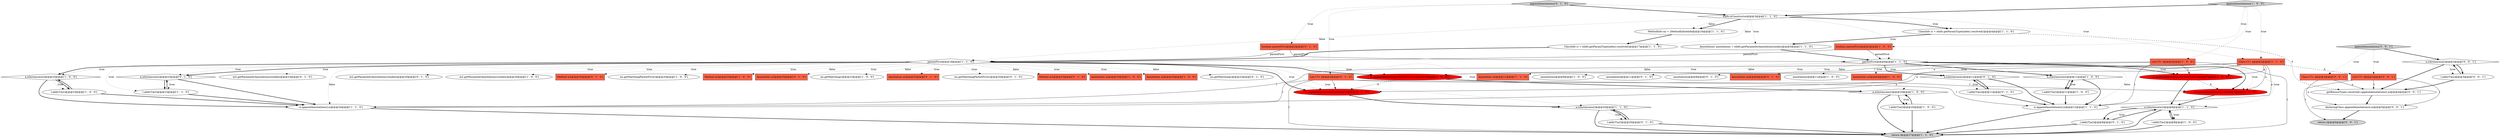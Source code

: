 digraph {
0 [style = filled, label = "m2.getParameterAnnotations()(index(@@@20@@@['1', '0', '0']", fillcolor = white, shape = ellipse image = "AAA0AAABBB1BBB"];
11 [style = filled, label = "l.add((T)a2)@@@11@@@['1', '0', '0']", fillcolor = white, shape = ellipse image = "AAA0AAABBB1BBB"];
25 [style = filled, label = "ClassInfo ci = eInfo.getParamType(index).resolved()@@@4@@@['1', '1', '0']", fillcolor = white, shape = ellipse image = "AAA0AAABBB1BBB"];
43 [style = filled, label = "Method m2@@@20@@@['0', '1', '0']", fillcolor = tomato, shape = box image = "AAA0AAABBB2BBB"];
27 [style = filled, label = "parentFirst@@@18@@@['1', '1', '0']", fillcolor = white, shape = diamond image = "AAA0AAABBB1BBB"];
10 [style = filled, label = "mi.getMatchingParentFirst()@@@20@@@['1', '0', '0']", fillcolor = white, shape = ellipse image = "AAA0AAABBB1BBB"];
13 [style = filled, label = "Method m2@@@23@@@['1', '0', '0']", fillcolor = tomato, shape = box image = "AAA0AAABBB1BBB"];
62 [style = filled, label = "getReturnType().resolved().appendAnnotations(l,a)@@@4@@@['0', '0', '1']", fillcolor = white, shape = ellipse image = "AAA0AAABBB3BBB"];
55 [style = filled, label = "Annotation a2@@@8@@@['0', '1', '0']", fillcolor = tomato, shape = box image = "AAA0AAABBB2BBB"];
23 [style = filled, label = "appendAnnotations['1', '0', '0']", fillcolor = lightgray, shape = diamond image = "AAA0AAABBB1BBB"];
2 [style = filled, label = "a.isInstance(a2)@@@11@@@['1', '0', '0']", fillcolor = white, shape = diamond image = "AAA0AAABBB1BBB"];
44 [style = filled, label = "boolean parentFirst@@@2@@@['0', '1', '0']", fillcolor = tomato, shape = box image = "AAA0AAABBB2BBB"];
60 [style = filled, label = "return l@@@6@@@['0', '0', '1']", fillcolor = lightgray, shape = ellipse image = "AAA0AAABBB3BBB"];
40 [style = filled, label = "Annotation a2@@@20@@@['0', '1', '0']", fillcolor = tomato, shape = box image = "AAA0AAABBB2BBB"];
14 [style = filled, label = "mi.getMatching()@@@23@@@['1', '0', '0']", fillcolor = white, shape = ellipse image = "AAA0AAABBB1BBB"];
49 [style = filled, label = "Annotation a2@@@23@@@['0', '1', '0']", fillcolor = tomato, shape = box image = "AAA0AAABBB2BBB"];
57 [style = filled, label = "a.isInstance(a2)@@@3@@@['0', '0', '1']", fillcolor = white, shape = diamond image = "AAA0AAABBB3BBB"];
4 [style = filled, label = "ci.appendAnnotationsParentFirst(l,a)@@@7@@@['1', '0', '0']", fillcolor = red, shape = ellipse image = "AAA1AAABBB1BBB"];
6 [style = filled, label = "Annotation(( annotations = eInfo.getParameterAnnotations(index)@@@5@@@['1', '1', '0']", fillcolor = white, shape = ellipse image = "AAA0AAABBB1BBB"];
39 [style = filled, label = "a.isInstance(a2)@@@23@@@['0', '1', '0']", fillcolor = white, shape = diamond image = "AAA0AAABBB2BBB"];
3 [style = filled, label = "l.add((T)a2)@@@23@@@['1', '0', '0']", fillcolor = white, shape = ellipse image = "AAA0AAABBB1BBB"];
34 [style = filled, label = "ClassInfo ci = eInfo.getParamType(index).resolved()@@@17@@@['1', '1', '0']", fillcolor = white, shape = ellipse image = "AAA0AAABBB1BBB"];
46 [style = filled, label = "mi.getMatchingParentFirst()@@@20@@@['0', '1', '0']", fillcolor = white, shape = ellipse image = "AAA0AAABBB2BBB"];
41 [style = filled, label = "l.add((T)a2)@@@11@@@['0', '1', '0']", fillcolor = white, shape = ellipse image = "AAA0AAABBB2BBB"];
59 [style = filled, label = "declaringClass.appendAnnotations(l,a)@@@5@@@['0', '0', '1']", fillcolor = white, shape = ellipse image = "AAA0AAABBB3BBB"];
9 [style = filled, label = "annotations@@@11@@@['1', '0', '0']", fillcolor = white, shape = ellipse image = "AAA0AAABBB1BBB"];
61 [style = filled, label = "Class<T> a@@@2@@@['0', '0', '1']", fillcolor = tomato, shape = box image = "AAA0AAABBB3BBB"];
42 [style = filled, label = "appendAnnotations['0', '1', '0']", fillcolor = lightgray, shape = diamond image = "AAA0AAABBB2BBB"];
19 [style = filled, label = "ci.appendAnnotations(l,a)@@@24@@@['1', '1', '0']", fillcolor = white, shape = ellipse image = "AAA0AAABBB1BBB"];
32 [style = filled, label = "Annotation a2@@@8@@@['1', '0', '0']", fillcolor = tomato, shape = box image = "AAA0AAABBB1BBB"];
63 [style = filled, label = "List<T> l@@@2@@@['0', '0', '1']", fillcolor = tomato, shape = box image = "AAA0AAABBB3BBB"];
18 [style = filled, label = "a.isInstance(a2)@@@20@@@['1', '0', '0']", fillcolor = white, shape = diamond image = "AAA0AAABBB1BBB"];
33 [style = filled, label = "a.isInstance(a2)@@@8@@@['1', '1', '0']", fillcolor = white, shape = diamond image = "AAA0AAABBB1BBB"];
50 [style = filled, label = "Method m2@@@23@@@['0', '1', '0']", fillcolor = tomato, shape = box image = "AAA0AAABBB2BBB"];
12 [style = filled, label = "l.add((T)a2)@@@20@@@['1', '0', '0']", fillcolor = white, shape = ellipse image = "AAA0AAABBB1BBB"];
5 [style = filled, label = "Annotation a2@@@23@@@['1', '0', '0']", fillcolor = tomato, shape = box image = "AAA0AAABBB1BBB"];
17 [style = filled, label = "eInfo.isConstructor@@@3@@@['1', '1', '0']", fillcolor = white, shape = diamond image = "AAA0AAABBB1BBB"];
45 [style = filled, label = "a.isInstance(a2)@@@11@@@['0', '1', '0']", fillcolor = white, shape = diamond image = "AAA0AAABBB2BBB"];
22 [style = filled, label = "ci.appendAnnotations(l,a)@@@12@@@['1', '1', '0']", fillcolor = white, shape = ellipse image = "AAA0AAABBB1BBB"];
24 [style = filled, label = "ci.appendAnnotationsParentFirst(l,a)@@@19@@@['1', '0', '0']", fillcolor = red, shape = ellipse image = "AAA1AAABBB1BBB"];
20 [style = filled, label = "boolean parentFirst@@@2@@@['1', '0', '0']", fillcolor = tomato, shape = box image = "AAA0AAABBB1BBB"];
35 [style = filled, label = "l.add((T)a2)@@@23@@@['1', '1', '0']", fillcolor = white, shape = ellipse image = "AAA0AAABBB1BBB"];
21 [style = filled, label = "parentFirst@@@6@@@['1', '1', '0']", fillcolor = white, shape = diamond image = "AAA0AAABBB1BBB"];
29 [style = filled, label = "MethodInfo mi = (MethodInfo)eInfo@@@16@@@['1', '1', '0']", fillcolor = white, shape = ellipse image = "AAA0AAABBB1BBB"];
30 [style = filled, label = "Class<T> a@@@2@@@['1', '1', '0']", fillcolor = tomato, shape = box image = "AAA0AAABBB1BBB"];
48 [style = filled, label = "l.add((T)a2)@@@20@@@['0', '1', '0']", fillcolor = white, shape = ellipse image = "AAA0AAABBB2BBB"];
8 [style = filled, label = "Annotation a2@@@20@@@['1', '0', '0']", fillcolor = tomato, shape = box image = "AAA0AAABBB1BBB"];
52 [style = filled, label = "mi.getMatching()@@@23@@@['0', '1', '0']", fillcolor = white, shape = ellipse image = "AAA0AAABBB2BBB"];
58 [style = filled, label = "l.add((T)a2)@@@3@@@['0', '0', '1']", fillcolor = white, shape = ellipse image = "AAA0AAABBB3BBB"];
51 [style = filled, label = "ci.appendAnnotations(l,a)@@@19@@@['0', '1', '0']", fillcolor = red, shape = ellipse image = "AAA1AAABBB2BBB"];
56 [style = filled, label = "ci.appendAnnotations(l,a)@@@7@@@['0', '1', '0']", fillcolor = red, shape = ellipse image = "AAA1AAABBB2BBB"];
16 [style = filled, label = "Annotation a2@@@11@@@['1', '1', '0']", fillcolor = tomato, shape = box image = "AAA0AAABBB1BBB"];
1 [style = filled, label = "annotations@@@8@@@['1', '0', '0']", fillcolor = white, shape = ellipse image = "AAA0AAABBB1BBB"];
37 [style = filled, label = "m2.getParameterAnnotations()(index(@@@23@@@['0', '1', '0']", fillcolor = white, shape = ellipse image = "AAA0AAABBB2BBB"];
38 [style = filled, label = "annotations@@@11@@@['0', '1', '0']", fillcolor = white, shape = ellipse image = "AAA0AAABBB2BBB"];
28 [style = filled, label = "a.isInstance(a2)@@@20@@@['1', '1', '0']", fillcolor = white, shape = diamond image = "AAA0AAABBB1BBB"];
47 [style = filled, label = "m2.getParameterAnnotations()(index(@@@20@@@['0', '1', '0']", fillcolor = white, shape = ellipse image = "AAA0AAABBB2BBB"];
15 [style = filled, label = "return l@@@27@@@['1', '1', '0']", fillcolor = lightgray, shape = ellipse image = "AAA0AAABBB1BBB"];
31 [style = filled, label = "a.isInstance(a2)@@@23@@@['1', '0', '0']", fillcolor = white, shape = diamond image = "AAA0AAABBB1BBB"];
54 [style = filled, label = "annotations@@@8@@@['0', '1', '0']", fillcolor = white, shape = ellipse image = "AAA0AAABBB2BBB"];
26 [style = filled, label = "List<T> l@@@2@@@['1', '0', '0']", fillcolor = tomato, shape = box image = "AAA0AAABBB1BBB"];
64 [style = filled, label = "appendAnnotations['0', '0', '1']", fillcolor = lightgray, shape = diamond image = "AAA0AAABBB3BBB"];
7 [style = filled, label = "l.add((T)a2)@@@8@@@['1', '0', '0']", fillcolor = white, shape = ellipse image = "AAA0AAABBB1BBB"];
53 [style = filled, label = "List<T> l@@@2@@@['0', '1', '0']", fillcolor = tomato, shape = box image = "AAA0AAABBB2BBB"];
36 [style = filled, label = "l.add((T)a2)@@@8@@@['0', '1', '0']", fillcolor = white, shape = ellipse image = "AAA0AAABBB2BBB"];
17->25 [style = bold, label=""];
4->56 [style = dashed, label="0"];
30->56 [style = solid, label="a"];
39->19 [style = bold, label=""];
27->47 [style = dotted, label="true"];
22->15 [style = bold, label=""];
44->21 [style = solid, label="parentFirst"];
26->22 [style = solid, label="l"];
17->6 [style = dotted, label="true"];
57->62 [style = bold, label=""];
53->15 [style = solid, label="l"];
27->49 [style = dotted, label="true"];
57->58 [style = bold, label=""];
29->34 [style = bold, label=""];
25->6 [style = bold, label=""];
36->33 [style = bold, label=""];
21->2 [style = bold, label=""];
2->11 [style = dotted, label="true"];
21->56 [style = dotted, label="true"];
26->15 [style = solid, label="l"];
58->62 [style = bold, label=""];
21->56 [style = bold, label=""];
53->19 [style = solid, label="l"];
26->24 [style = solid, label="l"];
3->19 [style = bold, label=""];
45->22 [style = bold, label=""];
27->52 [style = dotted, label="false"];
12->18 [style = bold, label=""];
23->17 [style = bold, label=""];
41->45 [style = bold, label=""];
27->51 [style = bold, label=""];
31->3 [style = dotted, label="true"];
41->22 [style = bold, label=""];
19->15 [style = bold, label=""];
27->18 [style = dotted, label="true"];
27->35 [style = dotted, label="true"];
27->13 [style = dotted, label="false"];
53->22 [style = solid, label="l"];
30->63 [style = dashed, label="0"];
39->35 [style = dotted, label="true"];
33->7 [style = bold, label=""];
45->41 [style = bold, label=""];
51->28 [style = bold, label=""];
59->60 [style = bold, label=""];
33->15 [style = bold, label=""];
26->4 [style = solid, label="l"];
27->50 [style = dotted, label="false"];
18->15 [style = bold, label=""];
30->4 [style = solid, label="a"];
18->12 [style = bold, label=""];
24->51 [style = dashed, label="0"];
27->31 [style = bold, label=""];
21->32 [style = dotted, label="true"];
27->24 [style = dotted, label="true"];
27->8 [style = dotted, label="true"];
30->19 [style = solid, label="a"];
30->51 [style = solid, label="a"];
24->18 [style = bold, label=""];
17->34 [style = dotted, label="false"];
21->33 [style = dotted, label="true"];
7->33 [style = bold, label=""];
21->45 [style = bold, label=""];
21->54 [style = dotted, label="true"];
39->35 [style = bold, label=""];
33->36 [style = bold, label=""];
42->30 [style = dotted, label="true"];
31->3 [style = bold, label=""];
48->28 [style = bold, label=""];
17->21 [style = dotted, label="true"];
56->33 [style = bold, label=""];
64->57 [style = bold, label=""];
21->4 [style = bold, label=""];
44->27 [style = solid, label="parentFirst"];
27->40 [style = dotted, label="true"];
17->29 [style = dotted, label="false"];
21->16 [style = dotted, label="false"];
27->39 [style = dotted, label="true"];
42->44 [style = dotted, label="true"];
6->21 [style = bold, label=""];
35->39 [style = bold, label=""];
61->62 [style = solid, label="a"];
58->57 [style = bold, label=""];
21->2 [style = dotted, label="true"];
21->9 [style = dotted, label="false"];
4->33 [style = bold, label=""];
27->37 [style = dotted, label="true"];
63->60 [style = solid, label="l"];
45->41 [style = dotted, label="true"];
42->53 [style = dotted, label="true"];
25->62 [style = dashed, label="0"];
57->58 [style = dotted, label="true"];
23->20 [style = dotted, label="true"];
20->21 [style = solid, label="parentFirst"];
27->39 [style = bold, label=""];
17->25 [style = dotted, label="true"];
27->46 [style = dotted, label="true"];
21->38 [style = dotted, label="false"];
27->31 [style = dotted, label="true"];
63->59 [style = solid, label="l"];
11->22 [style = bold, label=""];
7->15 [style = bold, label=""];
27->24 [style = bold, label=""];
30->24 [style = solid, label="a"];
27->51 [style = dotted, label="true"];
21->22 [style = dotted, label="false"];
21->45 [style = dotted, label="true"];
2->11 [style = bold, label=""];
31->19 [style = bold, label=""];
33->7 [style = dotted, label="true"];
62->59 [style = bold, label=""];
27->19 [style = dotted, label="false"];
26->19 [style = solid, label="l"];
30->22 [style = solid, label="a"];
61->59 [style = solid, label="a"];
27->5 [style = dotted, label="true"];
27->43 [style = dotted, label="true"];
28->15 [style = bold, label=""];
21->1 [style = dotted, label="true"];
3->31 [style = bold, label=""];
42->17 [style = bold, label=""];
36->15 [style = bold, label=""];
12->15 [style = bold, label=""];
35->19 [style = bold, label=""];
27->10 [style = dotted, label="true"];
23->30 [style = dotted, label="true"];
17->27 [style = dotted, label="false"];
28->48 [style = dotted, label="true"];
21->4 [style = dotted, label="true"];
11->2 [style = bold, label=""];
33->36 [style = dotted, label="true"];
53->51 [style = solid, label="l"];
27->28 [style = dotted, label="true"];
21->55 [style = dotted, label="true"];
23->26 [style = dotted, label="true"];
18->12 [style = dotted, label="true"];
64->61 [style = dotted, label="true"];
27->0 [style = dotted, label="true"];
53->56 [style = solid, label="l"];
20->27 [style = solid, label="parentFirst"];
48->15 [style = bold, label=""];
28->48 [style = bold, label=""];
27->14 [style = dotted, label="false"];
64->63 [style = dotted, label="true"];
2->22 [style = bold, label=""];
17->29 [style = bold, label=""];
63->62 [style = solid, label="l"];
34->27 [style = bold, label=""];
}

